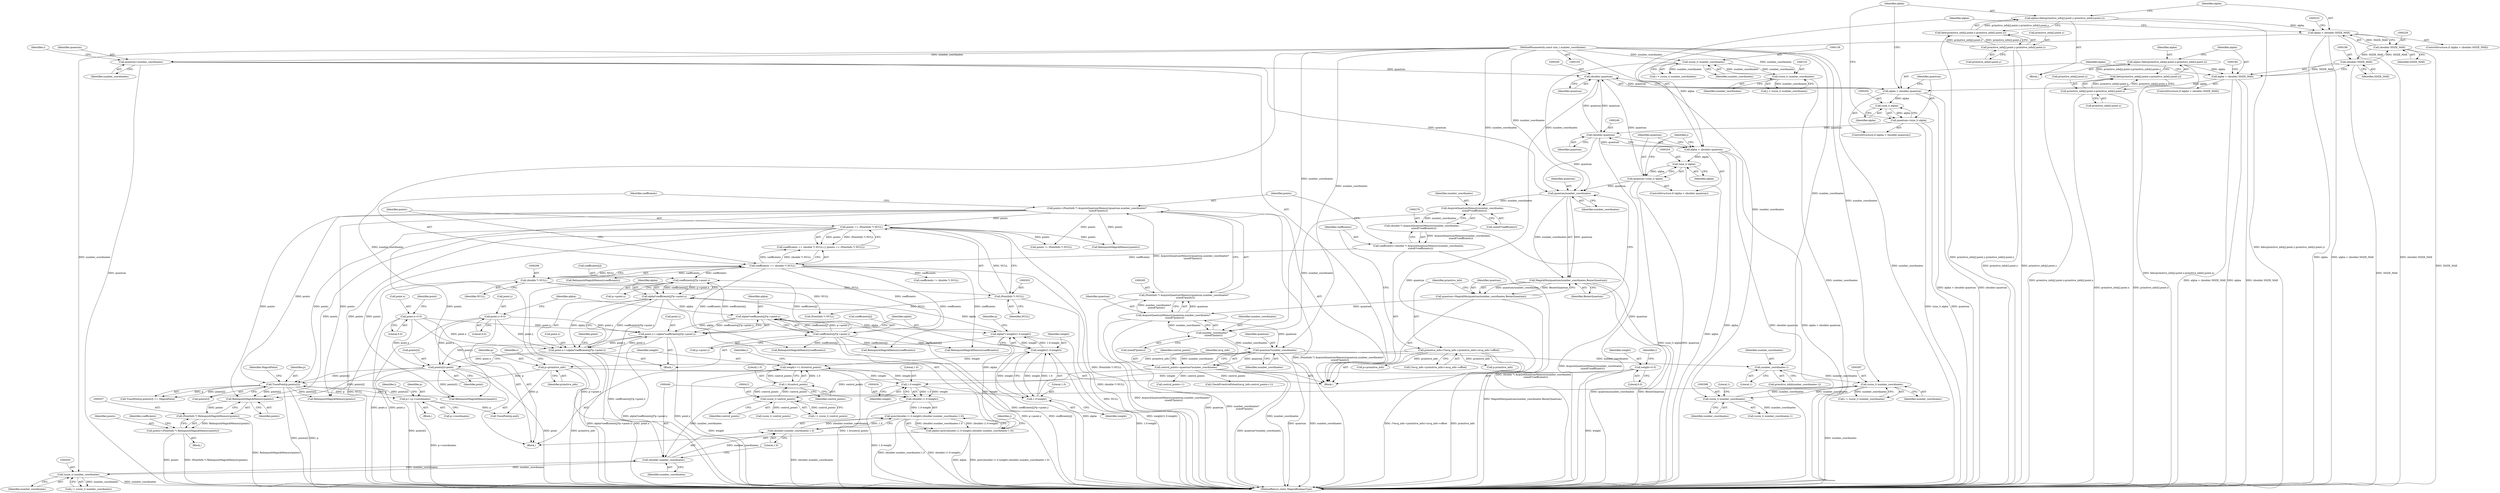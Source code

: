 digraph "0_ImageMagick_ecf7c6b288e11e7e7f75387c5e9e93e423b98397@pointer" {
"1000558" [label="(Call,RelinquishMagickMemory(points))"];
"1000300" [label="(Call,points == (PointInfo *) NULL)"];
"1000282" [label="(Call,points=(PointInfo *) AcquireQuantumMemory(quantum,number_coordinates*\n    sizeof(*points)))"];
"1000284" [label="(Call,(PointInfo *) AcquireQuantumMemory(quantum,number_coordinates*\n    sizeof(*points)))"];
"1000286" [label="(Call,AcquireQuantumMemory(quantum,number_coordinates*\n    sizeof(*points)))"];
"1000256" [label="(Call,quantum=MagickMin(quantum/number_coordinates,BezierQuantum))"];
"1000258" [label="(Call,MagickMin(quantum/number_coordinates,BezierQuantum))"];
"1000259" [label="(Call,quantum/number_coordinates)"];
"1000129" [label="(Call,quantum=number_coordinates)"];
"1000105" [label="(MethodParameterIn,const size_t number_coordinates)"];
"1000251" [label="(Call,quantum=(size_t) alpha)"];
"1000253" [label="(Call,(size_t) alpha)"];
"1000246" [label="(Call,alpha > (double) quantum)"];
"1000226" [label="(Call,alpha > (double) SSIZE_MAX)"];
"1000207" [label="(Call,alpha=fabs(primitive_info[j].point.y-primitive_info[i].point.y))"];
"1000209" [label="(Call,fabs(primitive_info[j].point.y-primitive_info[i].point.y))"];
"1000210" [label="(Call,primitive_info[j].point.y-primitive_info[i].point.y)"];
"1000228" [label="(Call,(double) SSIZE_MAX)"];
"1000179" [label="(Call,(double) SSIZE_MAX)"];
"1000248" [label="(Call,(double) quantum)"];
"1000199" [label="(Call,(double) quantum)"];
"1000202" [label="(Call,quantum=(size_t) alpha)"];
"1000204" [label="(Call,(size_t) alpha)"];
"1000197" [label="(Call,alpha > (double) quantum)"];
"1000177" [label="(Call,alpha > (double) SSIZE_MAX)"];
"1000158" [label="(Call,alpha=fabs(primitive_info[j].point.x-primitive_info[i].point.x))"];
"1000160" [label="(Call,fabs(primitive_info[j].point.x-primitive_info[i].point.x))"];
"1000161" [label="(Call,primitive_info[j].point.x-primitive_info[i].point.x)"];
"1000138" [label="(Call,(ssize_t) number_coordinates)"];
"1000152" [label="(Call,(ssize_t) number_coordinates)"];
"1000288" [label="(Call,number_coordinates*\n    sizeof(*points))"];
"1000277" [label="(Call,AcquireQuantumMemory(number_coordinates,\n     sizeof(*coefficients)))"];
"1000302" [label="(Call,(PointInfo *) NULL)"];
"1000297" [label="(Call,(double *) NULL)"];
"1000494" [label="(Call,points[i]=point)"];
"1000425" [label="(Call,point.y=0.0)"];
"1000420" [label="(Call,point.x=0.0)"];
"1000470" [label="(Call,point.y+=alpha*coefficients[j]*p->point.y)"];
"1000474" [label="(Call,alpha*coefficients[j]*p->point.y)"];
"1000459" [label="(Call,alpha*coefficients[j]*p->point.x)"];
"1000485" [label="(Call,alpha*=weight/(1.0-weight))"];
"1000487" [label="(Call,weight/(1.0-weight))"];
"1000489" [label="(Call,1.0-weight)"];
"1000435" [label="(Call,1.0-weight)"];
"1000402" [label="(Call,weight=0.0)"];
"1000499" [label="(Call,weight+=1.0/control_points)"];
"1000501" [label="(Call,1.0/control_points)"];
"1000411" [label="(Call,(ssize_t) control_points)"];
"1000343" [label="(Call,control_points=quantum*number_coordinates)"];
"1000345" [label="(Call,quantum*number_coordinates)"];
"1000430" [label="(Call,alpha=pow((double) (1.0-weight),(double) number_coordinates-1.0))"];
"1000432" [label="(Call,pow((double) (1.0-weight),(double) number_coordinates-1.0))"];
"1000433" [label="(Call,(double) (1.0-weight))"];
"1000438" [label="(Call,(double) number_coordinates-1.0)"];
"1000439" [label="(Call,(double) number_coordinates)"];
"1000386" [label="(Call,(ssize_t) number_coordinates)"];
"1000376" [label="(Call,number_coordinates-1)"];
"1000397" [label="(Call,(ssize_t) number_coordinates)"];
"1000449" [label="(Call,(ssize_t) number_coordinates)"];
"1000461" [label="(Call,coefficients[j]*p->point.x)"];
"1000295" [label="(Call,coefficients == (double *) NULL)"];
"1000273" [label="(Call,coefficients=(double *) AcquireQuantumMemory(number_coordinates,\n     sizeof(*coefficients)))"];
"1000275" [label="(Call,(double *) AcquireQuantumMemory(number_coordinates,\n     sizeof(*coefficients)))"];
"1000476" [label="(Call,coefficients[j]*p->point.y)"];
"1000455" [label="(Call,point.x+=alpha*coefficients[j]*p->point.x)"];
"1000521" [label="(Call,TracePoint(p,points[i]))"];
"1000542" [label="(Call,p+=p->coordinates)"];
"1000504" [label="(Call,p=primitive_info)"];
"1000263" [label="(Call,primitive_info=(*mvg_info->primitive_info)+mvg_info->offset)"];
"1000556" [label="(Call,(PointInfo *) RelinquishMagickMemory(points))"];
"1000554" [label="(Call,points=(PointInfo *) RelinquishMagickMemory(points))"];
"1000283" [label="(Identifier,points)"];
"1000227" [label="(Identifier,alpha)"];
"1000204" [label="(Call,(size_t) alpha)"];
"1000465" [label="(Call,p->point.x)"];
"1000400" [label="(Literal,1)"];
"1000177" [label="(Call,alpha > (double) SSIZE_MAX)"];
"1000438" [label="(Call,(double) number_coordinates-1.0)"];
"1000388" [label="(Identifier,number_coordinates)"];
"1000226" [label="(Call,alpha > (double) SSIZE_MAX)"];
"1000275" [label="(Call,(double *) AcquireQuantumMemory(number_coordinates,\n     sizeof(*coefficients)))"];
"1000491" [label="(Identifier,weight)"];
"1000279" [label="(Call,sizeof(*coefficients))"];
"1000523" [label="(Call,points[i])"];
"1000277" [label="(Call,AcquireQuantumMemory(number_coordinates,\n     sizeof(*coefficients)))"];
"1000544" [label="(Call,p->coordinates)"];
"1000420" [label="(Call,point.x=0.0)"];
"1000134" [label="(Identifier,i)"];
"1000252" [label="(Identifier,quantum)"];
"1000367" [label="(Call,RelinquishMagickMemory(coefficients))"];
"1000416" [label="(Block,)"];
"1000203" [label="(Identifier,quantum)"];
"1000264" [label="(Identifier,primitive_info)"];
"1000399" [label="(Identifier,number_coordinates)"];
"1000386" [label="(Call,(ssize_t) number_coordinates)"];
"1000257" [label="(Identifier,quantum)"];
"1000503" [label="(Identifier,control_points)"];
"1000250" [label="(Identifier,quantum)"];
"1000129" [label="(Call,quantum=number_coordinates)"];
"1000417" [label="(Call,p=primitive_info)"];
"1000442" [label="(Literal,1.0)"];
"1000472" [label="(Identifier,point)"];
"1000201" [label="(Identifier,quantum)"];
"1000498" [label="(Identifier,point)"];
"1000302" [label="(Call,(PointInfo *) NULL)"];
"1000301" [label="(Identifier,points)"];
"1000432" [label="(Call,pow((double) (1.0-weight),(double) number_coordinates-1.0))"];
"1000260" [label="(Identifier,quantum)"];
"1000553" [label="(Block,)"];
"1000624" [label="(MethodReturn,static MagickBooleanType)"];
"1000456" [label="(Call,point.x)"];
"1000297" [label="(Call,(double *) NULL)"];
"1000225" [label="(ControlStructure,if (alpha > (double) SSIZE_MAX))"];
"1000470" [label="(Call,point.y+=alpha*coefficients[j]*p->point.y)"];
"1000426" [label="(Call,point.y)"];
"1000246" [label="(Call,alpha > (double) quantum)"];
"1000179" [label="(Call,(double) SSIZE_MAX)"];
"1000486" [label="(Identifier,alpha)"];
"1000181" [label="(Identifier,SSIZE_MAX)"];
"1000131" [label="(Identifier,number_coordinates)"];
"1000404" [label="(Literal,0.0)"];
"1000506" [label="(Identifier,primitive_info)"];
"1000199" [label="(Call,(double) quantum)"];
"1000460" [label="(Identifier,alpha)"];
"1000209" [label="(Call,fabs(primitive_info[j].point.y-primitive_info[i].point.y))"];
"1000361" [label="(Call,RelinquishMagickMemory(points))"];
"1000258" [label="(Call,MagickMin(quantum/number_coordinates,BezierQuantum))"];
"1000520" [label="(Call,TracePoint(p,points[i]) == MagickFalse)"];
"1000299" [label="(Identifier,NULL)"];
"1000526" [label="(Identifier,MagickFalse)"];
"1000564" [label="(Call,RelinquishMagickMemory(coefficients))"];
"1000265" [label="(Call,(*mvg_info->primitive_info)+mvg_info->offset)"];
"1000517" [label="(Identifier,i)"];
"1000542" [label="(Call,p+=p->coordinates)"];
"1000480" [label="(Call,p->point.y)"];
"1000286" [label="(Call,AcquireQuantumMemory(quantum,number_coordinates*\n    sizeof(*points)))"];
"1000152" [label="(Call,(ssize_t) number_coordinates)"];
"1000253" [label="(Call,(size_t) alpha)"];
"1000424" [label="(Literal,0.0)"];
"1000513" [label="(Call,(ssize_t) control_points)"];
"1000433" [label="(Call,(double) (1.0-weight))"];
"1000230" [label="(Identifier,SSIZE_MAX)"];
"1000429" [label="(Literal,0.0)"];
"1000439" [label="(Call,(double) number_coordinates)"];
"1000198" [label="(Identifier,alpha)"];
"1000261" [label="(Identifier,number_coordinates)"];
"1000159" [label="(Identifier,alpha)"];
"1000105" [label="(MethodParameterIn,const size_t number_coordinates)"];
"1000162" [label="(Call,primitive_info[j].point.x)"];
"1000140" [label="(Identifier,number_coordinates)"];
"1000505" [label="(Identifier,p)"];
"1000485" [label="(Call,alpha*=weight/(1.0-weight))"];
"1000138" [label="(Call,(ssize_t) number_coordinates)"];
"1000157" [label="(Block,)"];
"1000415" [label="(Identifier,i)"];
"1000554" [label="(Call,points=(PointInfo *) RelinquishMagickMemory(points))"];
"1000500" [label="(Identifier,weight)"];
"1000345" [label="(Call,quantum*number_coordinates)"];
"1000259" [label="(Call,quantum/number_coordinates)"];
"1000376" [label="(Call,number_coordinates-1)"];
"1000555" [label="(Identifier,points)"];
"1000384" [label="(Call,i < (ssize_t) number_coordinates)"];
"1000579" [label="(Call,p-primitive_info)"];
"1000284" [label="(Call,(PointInfo *) AcquireQuantumMemory(quantum,number_coordinates*\n    sizeof(*points)))"];
"1000245" [label="(ControlStructure,if (alpha > (double) quantum))"];
"1000352" [label="(Call,control_points+1)"];
"1000282" [label="(Call,points=(PointInfo *) AcquireQuantumMemory(quantum,number_coordinates*\n    sizeof(*points)))"];
"1000437" [label="(Identifier,weight)"];
"1000228" [label="(Call,(double) SSIZE_MAX)"];
"1000300" [label="(Call,points == (PointInfo *) NULL)"];
"1000287" [label="(Identifier,quantum)"];
"1000350" [label="(Call,CheckPrimitiveExtent(mvg_info,control_points+1))"];
"1000154" [label="(Identifier,number_coordinates)"];
"1000543" [label="(Identifier,p)"];
"1000396" [label="(Call,(ssize_t) number_coordinates-1)"];
"1000561" [label="(Identifier,coefficients)"];
"1000549" [label="(Call,TracePoint(p,end))"];
"1000427" [label="(Identifier,point)"];
"1000474" [label="(Call,alpha*coefficients[j]*p->point.y)"];
"1000451" [label="(Identifier,number_coordinates)"];
"1000169" [label="(Call,primitive_info[i].point.x)"];
"1000459" [label="(Call,alpha*coefficients[j]*p->point.x)"];
"1000263" [label="(Call,primitive_info=(*mvg_info->primitive_info)+mvg_info->offset)"];
"1000493" [label="(Identifier,p)"];
"1000161" [label="(Call,primitive_info[j].point.x-primitive_info[i].point.x)"];
"1000532" [label="(Call,RelinquishMagickMemory(points))"];
"1000409" [label="(Call,i < (ssize_t) control_points)"];
"1000455" [label="(Call,point.x+=alpha*coefficients[j]*p->point.x)"];
"1000488" [label="(Identifier,weight)"];
"1000461" [label="(Call,coefficients[j]*p->point.x)"];
"1000476" [label="(Call,coefficients[j]*p->point.y)"];
"1000499" [label="(Call,weight+=1.0/control_points)"];
"1000411" [label="(Call,(ssize_t) control_points)"];
"1000309" [label="(Call,(PointInfo *) NULL)"];
"1000558" [label="(Call,RelinquishMagickMemory(points))"];
"1000435" [label="(Call,1.0-weight)"];
"1000343" [label="(Call,control_points=quantum*number_coordinates)"];
"1000447" [label="(Call,j < (ssize_t) number_coordinates)"];
"1000521" [label="(Call,TracePoint(p,points[i]))"];
"1000377" [label="(Identifier,number_coordinates)"];
"1000489" [label="(Call,1.0-weight)"];
"1000211" [label="(Call,primitive_info[j].point.y)"];
"1000344" [label="(Identifier,control_points)"];
"1000441" [label="(Identifier,number_coordinates)"];
"1000197" [label="(Call,alpha > (double) quantum)"];
"1000475" [label="(Identifier,alpha)"];
"1000620" [label="(Call,RelinquishMagickMemory(coefficients))"];
"1000248" [label="(Call,(double) quantum)"];
"1000374" [label="(Call,primitive_info[number_coordinates-1])"];
"1000176" [label="(ControlStructure,if (alpha > (double) SSIZE_MAX))"];
"1000431" [label="(Identifier,alpha)"];
"1000614" [label="(Call,RelinquishMagickMemory(points))"];
"1000407" [label="(Identifier,i)"];
"1000290" [label="(Call,sizeof(*points))"];
"1000351" [label="(Identifier,mvg_info)"];
"1000494" [label="(Call,points[i]=point)"];
"1000490" [label="(Literal,1.0)"];
"1000522" [label="(Identifier,p)"];
"1000158" [label="(Call,alpha=fabs(primitive_info[j].point.x-primitive_info[i].point.x))"];
"1000196" [label="(ControlStructure,if (alpha > (double) quantum))"];
"1000502" [label="(Literal,1.0)"];
"1000346" [label="(Identifier,quantum)"];
"1000518" [label="(Block,)"];
"1000538" [label="(Call,RelinquishMagickMemory(coefficients))"];
"1000445" [label="(Identifier,j)"];
"1000304" [label="(Identifier,NULL)"];
"1000495" [label="(Call,points[i])"];
"1000471" [label="(Call,point.y)"];
"1000449" [label="(Call,(ssize_t) number_coordinates)"];
"1000207" [label="(Call,alpha=fabs(primitive_info[j].point.y-primitive_info[i].point.y))"];
"1000262" [label="(Identifier,BezierQuantum)"];
"1000347" [label="(Identifier,number_coordinates)"];
"1000255" [label="(Identifier,alpha)"];
"1000294" [label="(Call,(coefficients == (double *) NULL) || (points == (PointInfo *) NULL))"];
"1000288" [label="(Call,number_coordinates*\n    sizeof(*points))"];
"1000289" [label="(Identifier,number_coordinates)"];
"1000156" [label="(Identifier,j)"];
"1000378" [label="(Literal,1)"];
"1000477" [label="(Call,coefficients[j])"];
"1000150" [label="(Call,j < (ssize_t) number_coordinates)"];
"1000454" [label="(Block,)"];
"1000218" [label="(Call,primitive_info[i].point.y)"];
"1000436" [label="(Literal,1.0)"];
"1000210" [label="(Call,primitive_info[j].point.y-primitive_info[i].point.y)"];
"1000509" [label="(Identifier,i)"];
"1000295" [label="(Call,coefficients == (double *) NULL)"];
"1000296" [label="(Identifier,coefficients)"];
"1000247" [label="(Identifier,alpha)"];
"1000251" [label="(Call,quantum=(size_t) alpha)"];
"1000256" [label="(Call,quantum=MagickMin(quantum/number_coordinates,BezierQuantum))"];
"1000397" [label="(Call,(ssize_t) number_coordinates)"];
"1000130" [label="(Identifier,quantum)"];
"1000178" [label="(Identifier,alpha)"];
"1000402" [label="(Call,weight=0.0)"];
"1000559" [label="(Identifier,points)"];
"1000501" [label="(Call,1.0/control_points)"];
"1000487" [label="(Call,weight/(1.0-weight))"];
"1000413" [label="(Identifier,control_points)"];
"1000106" [label="(Block,)"];
"1000273" [label="(Call,coefficients=(double *) AcquireQuantumMemory(number_coordinates,\n     sizeof(*coefficients)))"];
"1000425" [label="(Call,point.y=0.0)"];
"1000206" [label="(Identifier,alpha)"];
"1000319" [label="(Call,coefficients != (double *) NULL)"];
"1000556" [label="(Call,(PointInfo *) RelinquishMagickMemory(points))"];
"1000430" [label="(Call,alpha=pow((double) (1.0-weight),(double) number_coordinates-1.0))"];
"1000504" [label="(Call,p=primitive_info)"];
"1000421" [label="(Call,point.x)"];
"1000208" [label="(Identifier,alpha)"];
"1000278" [label="(Identifier,number_coordinates)"];
"1000307" [label="(Call,points != (PointInfo *) NULL)"];
"1000160" [label="(Call,fabs(primitive_info[j].point.x-primitive_info[i].point.x))"];
"1000462" [label="(Call,coefficients[j])"];
"1000202" [label="(Call,quantum=(size_t) alpha)"];
"1000403" [label="(Identifier,weight)"];
"1000274" [label="(Identifier,coefficients)"];
"1000136" [label="(Call,i < (ssize_t) number_coordinates)"];
"1000558" -> "1000556"  [label="AST: "];
"1000558" -> "1000559"  [label="CFG: "];
"1000559" -> "1000558"  [label="AST: "];
"1000556" -> "1000558"  [label="CFG: "];
"1000558" -> "1000556"  [label="DDG: points"];
"1000300" -> "1000558"  [label="DDG: points"];
"1000494" -> "1000558"  [label="DDG: points[i]"];
"1000521" -> "1000558"  [label="DDG: points[i]"];
"1000282" -> "1000558"  [label="DDG: points"];
"1000300" -> "1000294"  [label="AST: "];
"1000300" -> "1000302"  [label="CFG: "];
"1000301" -> "1000300"  [label="AST: "];
"1000302" -> "1000300"  [label="AST: "];
"1000294" -> "1000300"  [label="CFG: "];
"1000300" -> "1000624"  [label="DDG: (PointInfo *) NULL"];
"1000300" -> "1000294"  [label="DDG: points"];
"1000300" -> "1000294"  [label="DDG: (PointInfo *) NULL"];
"1000282" -> "1000300"  [label="DDG: points"];
"1000302" -> "1000300"  [label="DDG: NULL"];
"1000300" -> "1000307"  [label="DDG: points"];
"1000300" -> "1000361"  [label="DDG: points"];
"1000300" -> "1000521"  [label="DDG: points"];
"1000300" -> "1000532"  [label="DDG: points"];
"1000300" -> "1000614"  [label="DDG: points"];
"1000282" -> "1000106"  [label="AST: "];
"1000282" -> "1000284"  [label="CFG: "];
"1000283" -> "1000282"  [label="AST: "];
"1000284" -> "1000282"  [label="AST: "];
"1000296" -> "1000282"  [label="CFG: "];
"1000282" -> "1000624"  [label="DDG: (PointInfo *) AcquireQuantumMemory(quantum,number_coordinates*\n    sizeof(*points))"];
"1000284" -> "1000282"  [label="DDG: AcquireQuantumMemory(quantum,number_coordinates*\n    sizeof(*points))"];
"1000282" -> "1000307"  [label="DDG: points"];
"1000282" -> "1000361"  [label="DDG: points"];
"1000282" -> "1000521"  [label="DDG: points"];
"1000282" -> "1000532"  [label="DDG: points"];
"1000282" -> "1000614"  [label="DDG: points"];
"1000284" -> "1000286"  [label="CFG: "];
"1000285" -> "1000284"  [label="AST: "];
"1000286" -> "1000284"  [label="AST: "];
"1000284" -> "1000624"  [label="DDG: AcquireQuantumMemory(quantum,number_coordinates*\n    sizeof(*points))"];
"1000286" -> "1000284"  [label="DDG: quantum"];
"1000286" -> "1000284"  [label="DDG: number_coordinates*\n    sizeof(*points)"];
"1000286" -> "1000288"  [label="CFG: "];
"1000287" -> "1000286"  [label="AST: "];
"1000288" -> "1000286"  [label="AST: "];
"1000286" -> "1000624"  [label="DDG: quantum"];
"1000286" -> "1000624"  [label="DDG: number_coordinates*\n    sizeof(*points)"];
"1000256" -> "1000286"  [label="DDG: quantum"];
"1000288" -> "1000286"  [label="DDG: number_coordinates"];
"1000286" -> "1000345"  [label="DDG: quantum"];
"1000256" -> "1000106"  [label="AST: "];
"1000256" -> "1000258"  [label="CFG: "];
"1000257" -> "1000256"  [label="AST: "];
"1000258" -> "1000256"  [label="AST: "];
"1000264" -> "1000256"  [label="CFG: "];
"1000256" -> "1000624"  [label="DDG: MagickMin(quantum/number_coordinates,BezierQuantum)"];
"1000258" -> "1000256"  [label="DDG: quantum/number_coordinates"];
"1000258" -> "1000256"  [label="DDG: BezierQuantum"];
"1000258" -> "1000262"  [label="CFG: "];
"1000259" -> "1000258"  [label="AST: "];
"1000262" -> "1000258"  [label="AST: "];
"1000258" -> "1000624"  [label="DDG: quantum/number_coordinates"];
"1000258" -> "1000624"  [label="DDG: BezierQuantum"];
"1000259" -> "1000258"  [label="DDG: quantum"];
"1000259" -> "1000258"  [label="DDG: number_coordinates"];
"1000259" -> "1000261"  [label="CFG: "];
"1000260" -> "1000259"  [label="AST: "];
"1000261" -> "1000259"  [label="AST: "];
"1000262" -> "1000259"  [label="CFG: "];
"1000129" -> "1000259"  [label="DDG: quantum"];
"1000251" -> "1000259"  [label="DDG: quantum"];
"1000248" -> "1000259"  [label="DDG: quantum"];
"1000138" -> "1000259"  [label="DDG: number_coordinates"];
"1000105" -> "1000259"  [label="DDG: number_coordinates"];
"1000259" -> "1000277"  [label="DDG: number_coordinates"];
"1000129" -> "1000106"  [label="AST: "];
"1000129" -> "1000131"  [label="CFG: "];
"1000130" -> "1000129"  [label="AST: "];
"1000131" -> "1000129"  [label="AST: "];
"1000134" -> "1000129"  [label="CFG: "];
"1000129" -> "1000624"  [label="DDG: quantum"];
"1000105" -> "1000129"  [label="DDG: number_coordinates"];
"1000129" -> "1000199"  [label="DDG: quantum"];
"1000105" -> "1000103"  [label="AST: "];
"1000105" -> "1000624"  [label="DDG: number_coordinates"];
"1000105" -> "1000138"  [label="DDG: number_coordinates"];
"1000105" -> "1000152"  [label="DDG: number_coordinates"];
"1000105" -> "1000277"  [label="DDG: number_coordinates"];
"1000105" -> "1000288"  [label="DDG: number_coordinates"];
"1000105" -> "1000345"  [label="DDG: number_coordinates"];
"1000105" -> "1000376"  [label="DDG: number_coordinates"];
"1000105" -> "1000386"  [label="DDG: number_coordinates"];
"1000105" -> "1000397"  [label="DDG: number_coordinates"];
"1000105" -> "1000439"  [label="DDG: number_coordinates"];
"1000105" -> "1000449"  [label="DDG: number_coordinates"];
"1000251" -> "1000245"  [label="AST: "];
"1000251" -> "1000253"  [label="CFG: "];
"1000252" -> "1000251"  [label="AST: "];
"1000253" -> "1000251"  [label="AST: "];
"1000156" -> "1000251"  [label="CFG: "];
"1000251" -> "1000624"  [label="DDG: (size_t) alpha"];
"1000251" -> "1000624"  [label="DDG: quantum"];
"1000251" -> "1000199"  [label="DDG: quantum"];
"1000253" -> "1000251"  [label="DDG: alpha"];
"1000253" -> "1000255"  [label="CFG: "];
"1000254" -> "1000253"  [label="AST: "];
"1000255" -> "1000253"  [label="AST: "];
"1000253" -> "1000624"  [label="DDG: alpha"];
"1000246" -> "1000253"  [label="DDG: alpha"];
"1000246" -> "1000245"  [label="AST: "];
"1000246" -> "1000248"  [label="CFG: "];
"1000247" -> "1000246"  [label="AST: "];
"1000248" -> "1000246"  [label="AST: "];
"1000252" -> "1000246"  [label="CFG: "];
"1000156" -> "1000246"  [label="CFG: "];
"1000246" -> "1000624"  [label="DDG: (double) quantum"];
"1000246" -> "1000624"  [label="DDG: alpha > (double) quantum"];
"1000246" -> "1000624"  [label="DDG: alpha"];
"1000226" -> "1000246"  [label="DDG: alpha"];
"1000248" -> "1000246"  [label="DDG: quantum"];
"1000226" -> "1000225"  [label="AST: "];
"1000226" -> "1000228"  [label="CFG: "];
"1000227" -> "1000226"  [label="AST: "];
"1000228" -> "1000226"  [label="AST: "];
"1000233" -> "1000226"  [label="CFG: "];
"1000247" -> "1000226"  [label="CFG: "];
"1000226" -> "1000624"  [label="DDG: alpha"];
"1000226" -> "1000624"  [label="DDG: alpha > (double) SSIZE_MAX"];
"1000226" -> "1000624"  [label="DDG: (double) SSIZE_MAX"];
"1000207" -> "1000226"  [label="DDG: alpha"];
"1000228" -> "1000226"  [label="DDG: SSIZE_MAX"];
"1000207" -> "1000157"  [label="AST: "];
"1000207" -> "1000209"  [label="CFG: "];
"1000208" -> "1000207"  [label="AST: "];
"1000209" -> "1000207"  [label="AST: "];
"1000227" -> "1000207"  [label="CFG: "];
"1000207" -> "1000624"  [label="DDG: fabs(primitive_info[j].point.y-primitive_info[i].point.y)"];
"1000209" -> "1000207"  [label="DDG: primitive_info[j].point.y-primitive_info[i].point.y"];
"1000209" -> "1000210"  [label="CFG: "];
"1000210" -> "1000209"  [label="AST: "];
"1000209" -> "1000624"  [label="DDG: primitive_info[j].point.y-primitive_info[i].point.y"];
"1000210" -> "1000209"  [label="DDG: primitive_info[j].point.y"];
"1000210" -> "1000209"  [label="DDG: primitive_info[i].point.y"];
"1000210" -> "1000218"  [label="CFG: "];
"1000211" -> "1000210"  [label="AST: "];
"1000218" -> "1000210"  [label="AST: "];
"1000210" -> "1000624"  [label="DDG: primitive_info[i].point.y"];
"1000210" -> "1000624"  [label="DDG: primitive_info[j].point.y"];
"1000228" -> "1000230"  [label="CFG: "];
"1000229" -> "1000228"  [label="AST: "];
"1000230" -> "1000228"  [label="AST: "];
"1000228" -> "1000624"  [label="DDG: SSIZE_MAX"];
"1000228" -> "1000179"  [label="DDG: SSIZE_MAX"];
"1000179" -> "1000228"  [label="DDG: SSIZE_MAX"];
"1000179" -> "1000177"  [label="AST: "];
"1000179" -> "1000181"  [label="CFG: "];
"1000180" -> "1000179"  [label="AST: "];
"1000181" -> "1000179"  [label="AST: "];
"1000177" -> "1000179"  [label="CFG: "];
"1000179" -> "1000624"  [label="DDG: SSIZE_MAX"];
"1000179" -> "1000177"  [label="DDG: SSIZE_MAX"];
"1000248" -> "1000250"  [label="CFG: "];
"1000249" -> "1000248"  [label="AST: "];
"1000250" -> "1000248"  [label="AST: "];
"1000248" -> "1000624"  [label="DDG: quantum"];
"1000248" -> "1000199"  [label="DDG: quantum"];
"1000199" -> "1000248"  [label="DDG: quantum"];
"1000202" -> "1000248"  [label="DDG: quantum"];
"1000199" -> "1000197"  [label="AST: "];
"1000199" -> "1000201"  [label="CFG: "];
"1000200" -> "1000199"  [label="AST: "];
"1000201" -> "1000199"  [label="AST: "];
"1000197" -> "1000199"  [label="CFG: "];
"1000199" -> "1000624"  [label="DDG: quantum"];
"1000199" -> "1000197"  [label="DDG: quantum"];
"1000202" -> "1000196"  [label="AST: "];
"1000202" -> "1000204"  [label="CFG: "];
"1000203" -> "1000202"  [label="AST: "];
"1000204" -> "1000202"  [label="AST: "];
"1000208" -> "1000202"  [label="CFG: "];
"1000202" -> "1000624"  [label="DDG: quantum"];
"1000202" -> "1000624"  [label="DDG: (size_t) alpha"];
"1000204" -> "1000202"  [label="DDG: alpha"];
"1000204" -> "1000206"  [label="CFG: "];
"1000205" -> "1000204"  [label="AST: "];
"1000206" -> "1000204"  [label="AST: "];
"1000197" -> "1000204"  [label="DDG: alpha"];
"1000197" -> "1000196"  [label="AST: "];
"1000198" -> "1000197"  [label="AST: "];
"1000203" -> "1000197"  [label="CFG: "];
"1000208" -> "1000197"  [label="CFG: "];
"1000197" -> "1000624"  [label="DDG: alpha > (double) quantum"];
"1000197" -> "1000624"  [label="DDG: (double) quantum"];
"1000177" -> "1000197"  [label="DDG: alpha"];
"1000177" -> "1000176"  [label="AST: "];
"1000178" -> "1000177"  [label="AST: "];
"1000184" -> "1000177"  [label="CFG: "];
"1000198" -> "1000177"  [label="CFG: "];
"1000177" -> "1000624"  [label="DDG: alpha"];
"1000177" -> "1000624"  [label="DDG: (double) SSIZE_MAX"];
"1000177" -> "1000624"  [label="DDG: alpha > (double) SSIZE_MAX"];
"1000158" -> "1000177"  [label="DDG: alpha"];
"1000158" -> "1000157"  [label="AST: "];
"1000158" -> "1000160"  [label="CFG: "];
"1000159" -> "1000158"  [label="AST: "];
"1000160" -> "1000158"  [label="AST: "];
"1000178" -> "1000158"  [label="CFG: "];
"1000158" -> "1000624"  [label="DDG: fabs(primitive_info[j].point.x-primitive_info[i].point.x)"];
"1000160" -> "1000158"  [label="DDG: primitive_info[j].point.x-primitive_info[i].point.x"];
"1000160" -> "1000161"  [label="CFG: "];
"1000161" -> "1000160"  [label="AST: "];
"1000160" -> "1000624"  [label="DDG: primitive_info[j].point.x-primitive_info[i].point.x"];
"1000161" -> "1000160"  [label="DDG: primitive_info[j].point.x"];
"1000161" -> "1000160"  [label="DDG: primitive_info[i].point.x"];
"1000161" -> "1000169"  [label="CFG: "];
"1000162" -> "1000161"  [label="AST: "];
"1000169" -> "1000161"  [label="AST: "];
"1000161" -> "1000624"  [label="DDG: primitive_info[i].point.x"];
"1000161" -> "1000624"  [label="DDG: primitive_info[j].point.x"];
"1000138" -> "1000136"  [label="AST: "];
"1000138" -> "1000140"  [label="CFG: "];
"1000139" -> "1000138"  [label="AST: "];
"1000140" -> "1000138"  [label="AST: "];
"1000136" -> "1000138"  [label="CFG: "];
"1000138" -> "1000136"  [label="DDG: number_coordinates"];
"1000152" -> "1000138"  [label="DDG: number_coordinates"];
"1000138" -> "1000152"  [label="DDG: number_coordinates"];
"1000152" -> "1000150"  [label="AST: "];
"1000152" -> "1000154"  [label="CFG: "];
"1000153" -> "1000152"  [label="AST: "];
"1000154" -> "1000152"  [label="AST: "];
"1000150" -> "1000152"  [label="CFG: "];
"1000152" -> "1000624"  [label="DDG: number_coordinates"];
"1000152" -> "1000150"  [label="DDG: number_coordinates"];
"1000288" -> "1000290"  [label="CFG: "];
"1000289" -> "1000288"  [label="AST: "];
"1000290" -> "1000288"  [label="AST: "];
"1000288" -> "1000624"  [label="DDG: number_coordinates"];
"1000277" -> "1000288"  [label="DDG: number_coordinates"];
"1000288" -> "1000345"  [label="DDG: number_coordinates"];
"1000277" -> "1000275"  [label="AST: "];
"1000277" -> "1000279"  [label="CFG: "];
"1000278" -> "1000277"  [label="AST: "];
"1000279" -> "1000277"  [label="AST: "];
"1000275" -> "1000277"  [label="CFG: "];
"1000277" -> "1000275"  [label="DDG: number_coordinates"];
"1000302" -> "1000304"  [label="CFG: "];
"1000303" -> "1000302"  [label="AST: "];
"1000304" -> "1000302"  [label="AST: "];
"1000302" -> "1000624"  [label="DDG: NULL"];
"1000297" -> "1000302"  [label="DDG: NULL"];
"1000302" -> "1000309"  [label="DDG: NULL"];
"1000297" -> "1000295"  [label="AST: "];
"1000297" -> "1000299"  [label="CFG: "];
"1000298" -> "1000297"  [label="AST: "];
"1000299" -> "1000297"  [label="AST: "];
"1000295" -> "1000297"  [label="CFG: "];
"1000297" -> "1000624"  [label="DDG: NULL"];
"1000297" -> "1000295"  [label="DDG: NULL"];
"1000297" -> "1000309"  [label="DDG: NULL"];
"1000494" -> "1000416"  [label="AST: "];
"1000494" -> "1000498"  [label="CFG: "];
"1000495" -> "1000494"  [label="AST: "];
"1000498" -> "1000494"  [label="AST: "];
"1000500" -> "1000494"  [label="CFG: "];
"1000494" -> "1000624"  [label="DDG: point"];
"1000494" -> "1000624"  [label="DDG: points[i]"];
"1000425" -> "1000494"  [label="DDG: point.y"];
"1000420" -> "1000494"  [label="DDG: point.x"];
"1000470" -> "1000494"  [label="DDG: point.y"];
"1000455" -> "1000494"  [label="DDG: point.x"];
"1000494" -> "1000521"  [label="DDG: points[i]"];
"1000494" -> "1000614"  [label="DDG: points[i]"];
"1000425" -> "1000416"  [label="AST: "];
"1000425" -> "1000429"  [label="CFG: "];
"1000426" -> "1000425"  [label="AST: "];
"1000429" -> "1000425"  [label="AST: "];
"1000431" -> "1000425"  [label="CFG: "];
"1000425" -> "1000624"  [label="DDG: point.y"];
"1000425" -> "1000455"  [label="DDG: point.y"];
"1000425" -> "1000470"  [label="DDG: point.y"];
"1000420" -> "1000416"  [label="AST: "];
"1000420" -> "1000424"  [label="CFG: "];
"1000421" -> "1000420"  [label="AST: "];
"1000424" -> "1000420"  [label="AST: "];
"1000427" -> "1000420"  [label="CFG: "];
"1000420" -> "1000624"  [label="DDG: point.x"];
"1000420" -> "1000455"  [label="DDG: point.x"];
"1000420" -> "1000470"  [label="DDG: point.x"];
"1000470" -> "1000454"  [label="AST: "];
"1000470" -> "1000474"  [label="CFG: "];
"1000471" -> "1000470"  [label="AST: "];
"1000474" -> "1000470"  [label="AST: "];
"1000486" -> "1000470"  [label="CFG: "];
"1000470" -> "1000624"  [label="DDG: alpha*coefficients[j]*p->point.y"];
"1000470" -> "1000624"  [label="DDG: point.y"];
"1000470" -> "1000455"  [label="DDG: point.y"];
"1000474" -> "1000470"  [label="DDG: alpha"];
"1000474" -> "1000470"  [label="DDG: coefficients[j]*p->point.y"];
"1000455" -> "1000470"  [label="DDG: point.x"];
"1000474" -> "1000476"  [label="CFG: "];
"1000475" -> "1000474"  [label="AST: "];
"1000476" -> "1000474"  [label="AST: "];
"1000474" -> "1000624"  [label="DDG: coefficients[j]*p->point.y"];
"1000459" -> "1000474"  [label="DDG: alpha"];
"1000476" -> "1000474"  [label="DDG: coefficients[j]"];
"1000476" -> "1000474"  [label="DDG: p->point.y"];
"1000474" -> "1000485"  [label="DDG: alpha"];
"1000459" -> "1000455"  [label="AST: "];
"1000459" -> "1000461"  [label="CFG: "];
"1000460" -> "1000459"  [label="AST: "];
"1000461" -> "1000459"  [label="AST: "];
"1000455" -> "1000459"  [label="CFG: "];
"1000459" -> "1000624"  [label="DDG: coefficients[j]*p->point.x"];
"1000459" -> "1000455"  [label="DDG: alpha"];
"1000459" -> "1000455"  [label="DDG: coefficients[j]*p->point.x"];
"1000485" -> "1000459"  [label="DDG: alpha"];
"1000430" -> "1000459"  [label="DDG: alpha"];
"1000461" -> "1000459"  [label="DDG: coefficients[j]"];
"1000461" -> "1000459"  [label="DDG: p->point.x"];
"1000485" -> "1000454"  [label="AST: "];
"1000485" -> "1000487"  [label="CFG: "];
"1000486" -> "1000485"  [label="AST: "];
"1000487" -> "1000485"  [label="AST: "];
"1000493" -> "1000485"  [label="CFG: "];
"1000485" -> "1000624"  [label="DDG: alpha"];
"1000485" -> "1000624"  [label="DDG: weight/(1.0-weight)"];
"1000487" -> "1000485"  [label="DDG: weight"];
"1000487" -> "1000485"  [label="DDG: 1.0-weight"];
"1000487" -> "1000489"  [label="CFG: "];
"1000488" -> "1000487"  [label="AST: "];
"1000489" -> "1000487"  [label="AST: "];
"1000487" -> "1000624"  [label="DDG: 1.0-weight"];
"1000489" -> "1000487"  [label="DDG: weight"];
"1000489" -> "1000487"  [label="DDG: 1.0"];
"1000487" -> "1000489"  [label="DDG: weight"];
"1000487" -> "1000499"  [label="DDG: weight"];
"1000489" -> "1000491"  [label="CFG: "];
"1000490" -> "1000489"  [label="AST: "];
"1000491" -> "1000489"  [label="AST: "];
"1000435" -> "1000489"  [label="DDG: weight"];
"1000435" -> "1000433"  [label="AST: "];
"1000435" -> "1000437"  [label="CFG: "];
"1000436" -> "1000435"  [label="AST: "];
"1000437" -> "1000435"  [label="AST: "];
"1000433" -> "1000435"  [label="CFG: "];
"1000435" -> "1000433"  [label="DDG: 1.0"];
"1000435" -> "1000433"  [label="DDG: weight"];
"1000402" -> "1000435"  [label="DDG: weight"];
"1000499" -> "1000435"  [label="DDG: weight"];
"1000435" -> "1000499"  [label="DDG: weight"];
"1000402" -> "1000106"  [label="AST: "];
"1000402" -> "1000404"  [label="CFG: "];
"1000403" -> "1000402"  [label="AST: "];
"1000404" -> "1000402"  [label="AST: "];
"1000407" -> "1000402"  [label="CFG: "];
"1000402" -> "1000624"  [label="DDG: weight"];
"1000499" -> "1000416"  [label="AST: "];
"1000499" -> "1000501"  [label="CFG: "];
"1000500" -> "1000499"  [label="AST: "];
"1000501" -> "1000499"  [label="AST: "];
"1000415" -> "1000499"  [label="CFG: "];
"1000499" -> "1000624"  [label="DDG: weight"];
"1000499" -> "1000624"  [label="DDG: 1.0/control_points"];
"1000501" -> "1000499"  [label="DDG: 1.0"];
"1000501" -> "1000499"  [label="DDG: control_points"];
"1000501" -> "1000503"  [label="CFG: "];
"1000502" -> "1000501"  [label="AST: "];
"1000503" -> "1000501"  [label="AST: "];
"1000501" -> "1000411"  [label="DDG: control_points"];
"1000411" -> "1000501"  [label="DDG: control_points"];
"1000411" -> "1000409"  [label="AST: "];
"1000411" -> "1000413"  [label="CFG: "];
"1000412" -> "1000411"  [label="AST: "];
"1000413" -> "1000411"  [label="AST: "];
"1000409" -> "1000411"  [label="CFG: "];
"1000411" -> "1000409"  [label="DDG: control_points"];
"1000343" -> "1000411"  [label="DDG: control_points"];
"1000411" -> "1000513"  [label="DDG: control_points"];
"1000343" -> "1000106"  [label="AST: "];
"1000343" -> "1000345"  [label="CFG: "];
"1000344" -> "1000343"  [label="AST: "];
"1000345" -> "1000343"  [label="AST: "];
"1000351" -> "1000343"  [label="CFG: "];
"1000343" -> "1000624"  [label="DDG: quantum*number_coordinates"];
"1000345" -> "1000343"  [label="DDG: quantum"];
"1000345" -> "1000343"  [label="DDG: number_coordinates"];
"1000343" -> "1000350"  [label="DDG: control_points"];
"1000343" -> "1000352"  [label="DDG: control_points"];
"1000345" -> "1000347"  [label="CFG: "];
"1000346" -> "1000345"  [label="AST: "];
"1000347" -> "1000345"  [label="AST: "];
"1000345" -> "1000624"  [label="DDG: number_coordinates"];
"1000345" -> "1000624"  [label="DDG: quantum"];
"1000345" -> "1000376"  [label="DDG: number_coordinates"];
"1000430" -> "1000416"  [label="AST: "];
"1000430" -> "1000432"  [label="CFG: "];
"1000431" -> "1000430"  [label="AST: "];
"1000432" -> "1000430"  [label="AST: "];
"1000445" -> "1000430"  [label="CFG: "];
"1000430" -> "1000624"  [label="DDG: pow((double) (1.0-weight),(double) number_coordinates-1.0)"];
"1000430" -> "1000624"  [label="DDG: alpha"];
"1000432" -> "1000430"  [label="DDG: (double) (1.0-weight)"];
"1000432" -> "1000430"  [label="DDG: (double) number_coordinates-1.0"];
"1000432" -> "1000438"  [label="CFG: "];
"1000433" -> "1000432"  [label="AST: "];
"1000438" -> "1000432"  [label="AST: "];
"1000432" -> "1000624"  [label="DDG: (double) number_coordinates-1.0"];
"1000432" -> "1000624"  [label="DDG: (double) (1.0-weight)"];
"1000433" -> "1000432"  [label="DDG: 1.0-weight"];
"1000438" -> "1000432"  [label="DDG: (double) number_coordinates"];
"1000438" -> "1000432"  [label="DDG: 1.0"];
"1000434" -> "1000433"  [label="AST: "];
"1000440" -> "1000433"  [label="CFG: "];
"1000433" -> "1000624"  [label="DDG: 1.0-weight"];
"1000438" -> "1000442"  [label="CFG: "];
"1000439" -> "1000438"  [label="AST: "];
"1000442" -> "1000438"  [label="AST: "];
"1000438" -> "1000624"  [label="DDG: (double) number_coordinates"];
"1000439" -> "1000438"  [label="DDG: number_coordinates"];
"1000439" -> "1000441"  [label="CFG: "];
"1000440" -> "1000439"  [label="AST: "];
"1000441" -> "1000439"  [label="AST: "];
"1000442" -> "1000439"  [label="CFG: "];
"1000386" -> "1000439"  [label="DDG: number_coordinates"];
"1000449" -> "1000439"  [label="DDG: number_coordinates"];
"1000439" -> "1000449"  [label="DDG: number_coordinates"];
"1000386" -> "1000384"  [label="AST: "];
"1000386" -> "1000388"  [label="CFG: "];
"1000387" -> "1000386"  [label="AST: "];
"1000388" -> "1000386"  [label="AST: "];
"1000384" -> "1000386"  [label="CFG: "];
"1000386" -> "1000624"  [label="DDG: number_coordinates"];
"1000386" -> "1000384"  [label="DDG: number_coordinates"];
"1000376" -> "1000386"  [label="DDG: number_coordinates"];
"1000397" -> "1000386"  [label="DDG: number_coordinates"];
"1000386" -> "1000397"  [label="DDG: number_coordinates"];
"1000376" -> "1000374"  [label="AST: "];
"1000376" -> "1000378"  [label="CFG: "];
"1000377" -> "1000376"  [label="AST: "];
"1000378" -> "1000376"  [label="AST: "];
"1000374" -> "1000376"  [label="CFG: "];
"1000397" -> "1000396"  [label="AST: "];
"1000397" -> "1000399"  [label="CFG: "];
"1000398" -> "1000397"  [label="AST: "];
"1000399" -> "1000397"  [label="AST: "];
"1000400" -> "1000397"  [label="CFG: "];
"1000397" -> "1000396"  [label="DDG: number_coordinates"];
"1000449" -> "1000447"  [label="AST: "];
"1000449" -> "1000451"  [label="CFG: "];
"1000450" -> "1000449"  [label="AST: "];
"1000451" -> "1000449"  [label="AST: "];
"1000447" -> "1000449"  [label="CFG: "];
"1000449" -> "1000624"  [label="DDG: number_coordinates"];
"1000449" -> "1000447"  [label="DDG: number_coordinates"];
"1000461" -> "1000465"  [label="CFG: "];
"1000462" -> "1000461"  [label="AST: "];
"1000465" -> "1000461"  [label="AST: "];
"1000461" -> "1000624"  [label="DDG: p->point.x"];
"1000295" -> "1000461"  [label="DDG: coefficients"];
"1000476" -> "1000461"  [label="DDG: coefficients[j]"];
"1000461" -> "1000476"  [label="DDG: coefficients[j]"];
"1000295" -> "1000294"  [label="AST: "];
"1000296" -> "1000295"  [label="AST: "];
"1000301" -> "1000295"  [label="CFG: "];
"1000294" -> "1000295"  [label="CFG: "];
"1000295" -> "1000624"  [label="DDG: (double *) NULL"];
"1000295" -> "1000294"  [label="DDG: coefficients"];
"1000295" -> "1000294"  [label="DDG: (double *) NULL"];
"1000273" -> "1000295"  [label="DDG: coefficients"];
"1000295" -> "1000319"  [label="DDG: coefficients"];
"1000295" -> "1000367"  [label="DDG: coefficients"];
"1000295" -> "1000476"  [label="DDG: coefficients"];
"1000295" -> "1000538"  [label="DDG: coefficients"];
"1000295" -> "1000564"  [label="DDG: coefficients"];
"1000295" -> "1000620"  [label="DDG: coefficients"];
"1000273" -> "1000106"  [label="AST: "];
"1000273" -> "1000275"  [label="CFG: "];
"1000274" -> "1000273"  [label="AST: "];
"1000275" -> "1000273"  [label="AST: "];
"1000283" -> "1000273"  [label="CFG: "];
"1000273" -> "1000624"  [label="DDG: (double *) AcquireQuantumMemory(number_coordinates,\n     sizeof(*coefficients))"];
"1000275" -> "1000273"  [label="DDG: AcquireQuantumMemory(number_coordinates,\n     sizeof(*coefficients))"];
"1000276" -> "1000275"  [label="AST: "];
"1000275" -> "1000624"  [label="DDG: AcquireQuantumMemory(number_coordinates,\n     sizeof(*coefficients))"];
"1000476" -> "1000480"  [label="CFG: "];
"1000477" -> "1000476"  [label="AST: "];
"1000480" -> "1000476"  [label="AST: "];
"1000476" -> "1000624"  [label="DDG: coefficients[j]"];
"1000476" -> "1000624"  [label="DDG: p->point.y"];
"1000476" -> "1000538"  [label="DDG: coefficients[j]"];
"1000476" -> "1000564"  [label="DDG: coefficients[j]"];
"1000476" -> "1000620"  [label="DDG: coefficients[j]"];
"1000455" -> "1000454"  [label="AST: "];
"1000456" -> "1000455"  [label="AST: "];
"1000472" -> "1000455"  [label="CFG: "];
"1000455" -> "1000624"  [label="DDG: alpha*coefficients[j]*p->point.x"];
"1000455" -> "1000624"  [label="DDG: point.x"];
"1000521" -> "1000520"  [label="AST: "];
"1000521" -> "1000523"  [label="CFG: "];
"1000522" -> "1000521"  [label="AST: "];
"1000523" -> "1000521"  [label="AST: "];
"1000526" -> "1000521"  [label="CFG: "];
"1000521" -> "1000624"  [label="DDG: p"];
"1000521" -> "1000624"  [label="DDG: points[i]"];
"1000521" -> "1000520"  [label="DDG: p"];
"1000521" -> "1000520"  [label="DDG: points[i]"];
"1000542" -> "1000521"  [label="DDG: p"];
"1000504" -> "1000521"  [label="DDG: p"];
"1000521" -> "1000532"  [label="DDG: points[i]"];
"1000521" -> "1000542"  [label="DDG: p"];
"1000521" -> "1000614"  [label="DDG: points[i]"];
"1000542" -> "1000518"  [label="AST: "];
"1000542" -> "1000544"  [label="CFG: "];
"1000543" -> "1000542"  [label="AST: "];
"1000544" -> "1000542"  [label="AST: "];
"1000517" -> "1000542"  [label="CFG: "];
"1000542" -> "1000624"  [label="DDG: p->coordinates"];
"1000542" -> "1000549"  [label="DDG: p"];
"1000504" -> "1000106"  [label="AST: "];
"1000504" -> "1000506"  [label="CFG: "];
"1000505" -> "1000504"  [label="AST: "];
"1000506" -> "1000504"  [label="AST: "];
"1000509" -> "1000504"  [label="CFG: "];
"1000504" -> "1000624"  [label="DDG: primitive_info"];
"1000263" -> "1000504"  [label="DDG: primitive_info"];
"1000504" -> "1000549"  [label="DDG: p"];
"1000263" -> "1000106"  [label="AST: "];
"1000263" -> "1000265"  [label="CFG: "];
"1000264" -> "1000263"  [label="AST: "];
"1000265" -> "1000263"  [label="AST: "];
"1000274" -> "1000263"  [label="CFG: "];
"1000263" -> "1000624"  [label="DDG: (*mvg_info->primitive_info)+mvg_info->offset"];
"1000263" -> "1000624"  [label="DDG: primitive_info"];
"1000263" -> "1000417"  [label="DDG: primitive_info"];
"1000263" -> "1000579"  [label="DDG: primitive_info"];
"1000556" -> "1000554"  [label="AST: "];
"1000557" -> "1000556"  [label="AST: "];
"1000554" -> "1000556"  [label="CFG: "];
"1000556" -> "1000624"  [label="DDG: RelinquishMagickMemory(points)"];
"1000556" -> "1000554"  [label="DDG: RelinquishMagickMemory(points)"];
"1000554" -> "1000553"  [label="AST: "];
"1000555" -> "1000554"  [label="AST: "];
"1000561" -> "1000554"  [label="CFG: "];
"1000554" -> "1000624"  [label="DDG: points"];
"1000554" -> "1000624"  [label="DDG: (PointInfo *) RelinquishMagickMemory(points)"];
}
